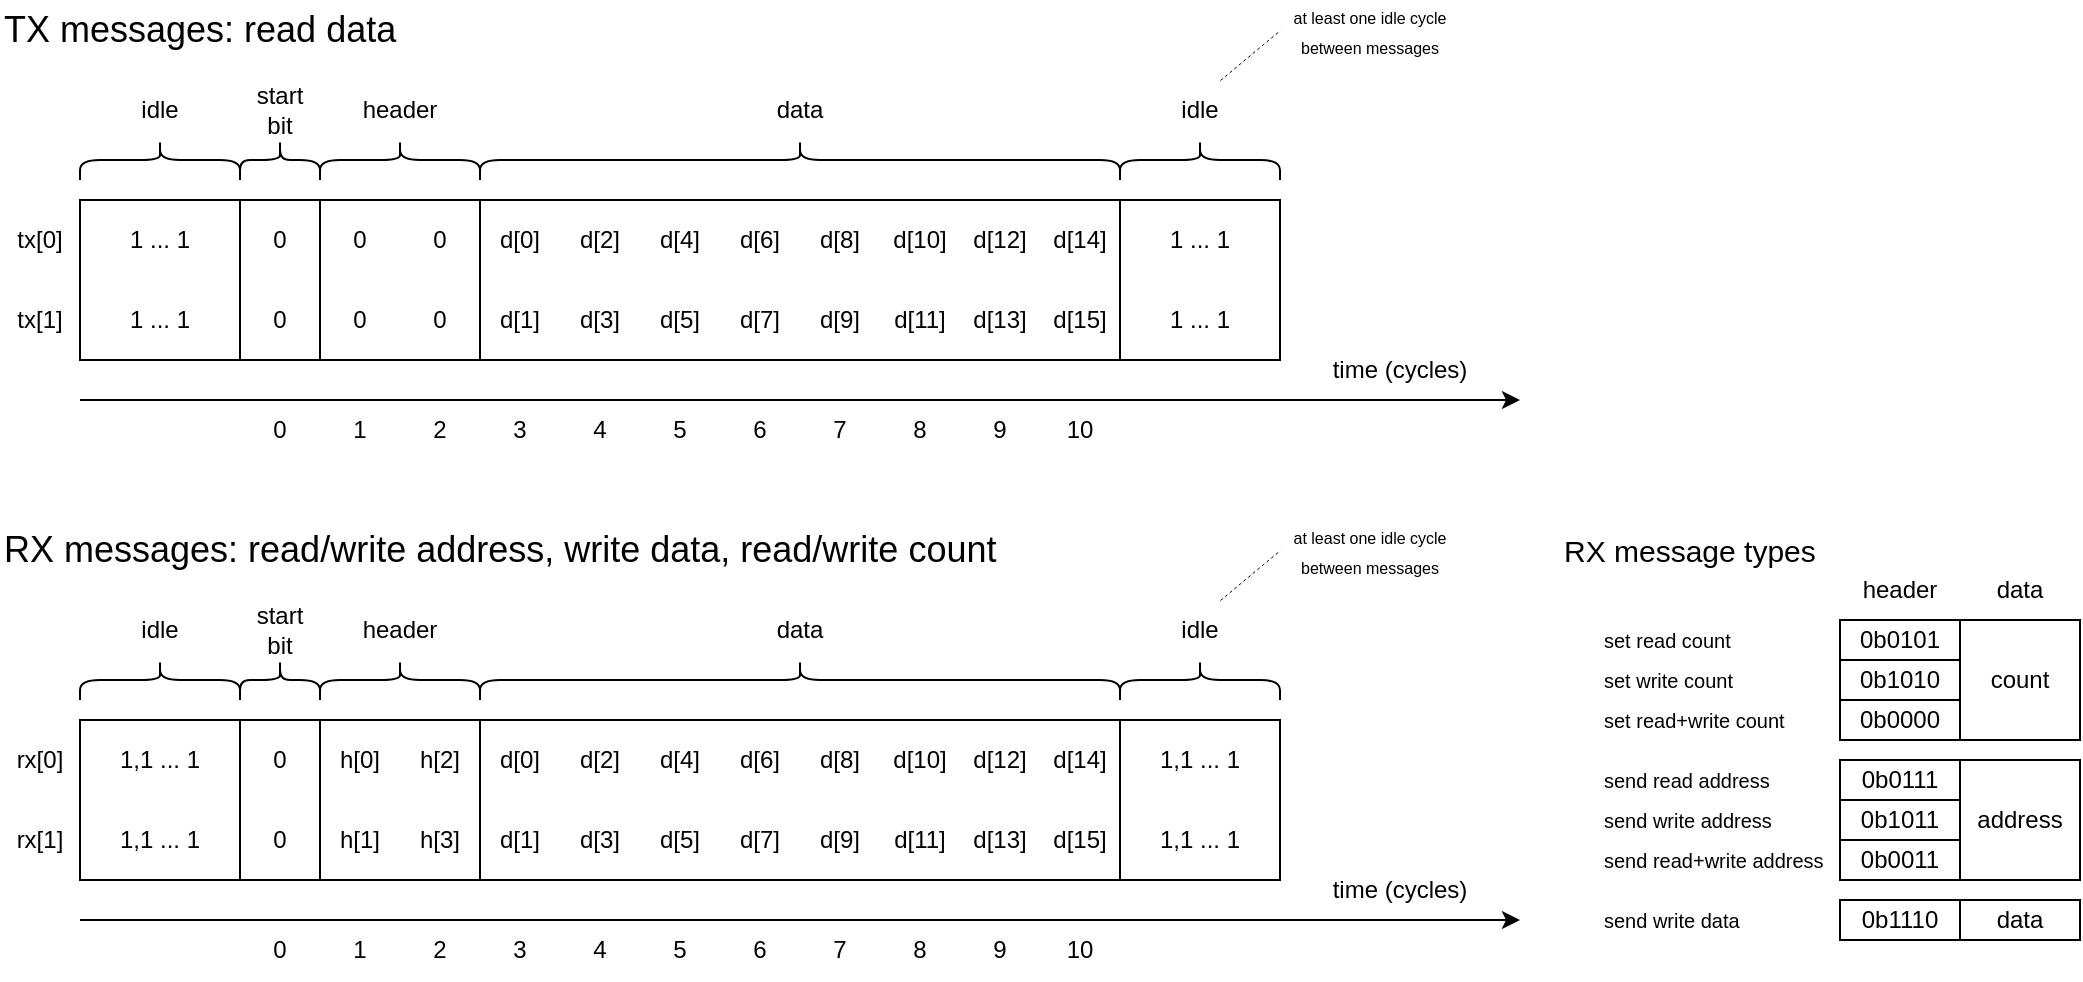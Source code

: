 <mxfile version="24.5.1" type="device">
  <diagram name="Page-1" id="FInOPwaK0lL6SunjvoAp">
    <mxGraphModel dx="1123" dy="750" grid="1" gridSize="10" guides="1" tooltips="1" connect="1" arrows="1" fold="1" page="1" pageScale="1" pageWidth="827" pageHeight="1169" math="0" shadow="0">
      <root>
        <mxCell id="0" />
        <mxCell id="1" parent="0" />
        <mxCell id="Blsye0K37pdUICeZ8BE2-1" value="rx[0&lt;span style=&quot;background-color: initial;&quot;&gt;]&lt;/span&gt;" style="text;html=1;align=center;verticalAlign=middle;whiteSpace=wrap;rounded=0;" vertex="1" parent="1">
          <mxGeometry x="40" y="460" width="40" height="40" as="geometry" />
        </mxCell>
        <mxCell id="Blsye0K37pdUICeZ8BE2-2" value="rx[1&lt;span style=&quot;background-color: initial;&quot;&gt;]&lt;/span&gt;" style="text;html=1;align=center;verticalAlign=middle;whiteSpace=wrap;rounded=0;" vertex="1" parent="1">
          <mxGeometry x="40" y="500" width="40" height="40" as="geometry" />
        </mxCell>
        <mxCell id="Blsye0K37pdUICeZ8BE2-3" value="" style="rounded=0;whiteSpace=wrap;html=1;" vertex="1" parent="1">
          <mxGeometry x="80" y="460" width="80" height="80" as="geometry" />
        </mxCell>
        <mxCell id="Blsye0K37pdUICeZ8BE2-4" value="1,1 ... 1" style="text;html=1;align=center;verticalAlign=middle;whiteSpace=wrap;rounded=0;" vertex="1" parent="1">
          <mxGeometry x="80" y="460" width="80" height="40" as="geometry" />
        </mxCell>
        <mxCell id="Blsye0K37pdUICeZ8BE2-5" value="1,1 ... 1" style="text;html=1;align=center;verticalAlign=middle;whiteSpace=wrap;rounded=0;" vertex="1" parent="1">
          <mxGeometry x="80" y="500" width="80" height="40" as="geometry" />
        </mxCell>
        <mxCell id="Blsye0K37pdUICeZ8BE2-6" value="" style="rounded=0;whiteSpace=wrap;html=1;" vertex="1" parent="1">
          <mxGeometry x="160" y="460" width="40" height="80" as="geometry" />
        </mxCell>
        <mxCell id="Blsye0K37pdUICeZ8BE2-7" value="0" style="text;html=1;align=center;verticalAlign=middle;whiteSpace=wrap;rounded=0;" vertex="1" parent="1">
          <mxGeometry x="160" y="460" width="40" height="40" as="geometry" />
        </mxCell>
        <mxCell id="Blsye0K37pdUICeZ8BE2-8" value="0" style="text;html=1;align=center;verticalAlign=middle;whiteSpace=wrap;rounded=0;" vertex="1" parent="1">
          <mxGeometry x="160" y="500" width="40" height="40" as="geometry" />
        </mxCell>
        <mxCell id="Blsye0K37pdUICeZ8BE2-9" value="" style="rounded=0;whiteSpace=wrap;html=1;" vertex="1" parent="1">
          <mxGeometry x="200" y="460" width="80" height="80" as="geometry" />
        </mxCell>
        <mxCell id="Blsye0K37pdUICeZ8BE2-10" value="h[0]" style="text;html=1;align=center;verticalAlign=middle;whiteSpace=wrap;rounded=0;" vertex="1" parent="1">
          <mxGeometry x="200" y="460" width="40" height="40" as="geometry" />
        </mxCell>
        <mxCell id="Blsye0K37pdUICeZ8BE2-11" value="h[1]" style="text;html=1;align=center;verticalAlign=middle;whiteSpace=wrap;rounded=0;" vertex="1" parent="1">
          <mxGeometry x="200" y="500" width="40" height="40" as="geometry" />
        </mxCell>
        <mxCell id="Blsye0K37pdUICeZ8BE2-12" value="h[2]" style="text;html=1;align=center;verticalAlign=middle;whiteSpace=wrap;rounded=0;" vertex="1" parent="1">
          <mxGeometry x="240" y="460" width="40" height="40" as="geometry" />
        </mxCell>
        <mxCell id="Blsye0K37pdUICeZ8BE2-13" value="h[3]" style="text;html=1;align=center;verticalAlign=middle;whiteSpace=wrap;rounded=0;" vertex="1" parent="1">
          <mxGeometry x="240" y="500" width="40" height="40" as="geometry" />
        </mxCell>
        <mxCell id="Blsye0K37pdUICeZ8BE2-14" value="" style="rounded=0;whiteSpace=wrap;html=1;" vertex="1" parent="1">
          <mxGeometry x="280" y="460" width="320" height="80" as="geometry" />
        </mxCell>
        <mxCell id="Blsye0K37pdUICeZ8BE2-15" value="d[0]" style="text;html=1;align=center;verticalAlign=middle;whiteSpace=wrap;rounded=0;" vertex="1" parent="1">
          <mxGeometry x="280" y="460" width="40" height="40" as="geometry" />
        </mxCell>
        <mxCell id="Blsye0K37pdUICeZ8BE2-16" value="d[1]" style="text;html=1;align=center;verticalAlign=middle;whiteSpace=wrap;rounded=0;" vertex="1" parent="1">
          <mxGeometry x="280" y="500" width="40" height="40" as="geometry" />
        </mxCell>
        <mxCell id="Blsye0K37pdUICeZ8BE2-17" value="d[2]" style="text;html=1;align=center;verticalAlign=middle;whiteSpace=wrap;rounded=0;" vertex="1" parent="1">
          <mxGeometry x="320" y="460" width="40" height="40" as="geometry" />
        </mxCell>
        <mxCell id="Blsye0K37pdUICeZ8BE2-18" value="d[3]" style="text;html=1;align=center;verticalAlign=middle;whiteSpace=wrap;rounded=0;" vertex="1" parent="1">
          <mxGeometry x="320" y="500" width="40" height="40" as="geometry" />
        </mxCell>
        <mxCell id="Blsye0K37pdUICeZ8BE2-19" value="d[4]" style="text;html=1;align=center;verticalAlign=middle;whiteSpace=wrap;rounded=0;" vertex="1" parent="1">
          <mxGeometry x="360" y="460" width="40" height="40" as="geometry" />
        </mxCell>
        <mxCell id="Blsye0K37pdUICeZ8BE2-20" value="d[5]" style="text;html=1;align=center;verticalAlign=middle;whiteSpace=wrap;rounded=0;" vertex="1" parent="1">
          <mxGeometry x="360" y="500" width="40" height="40" as="geometry" />
        </mxCell>
        <mxCell id="Blsye0K37pdUICeZ8BE2-21" value="d[6]" style="text;html=1;align=center;verticalAlign=middle;whiteSpace=wrap;rounded=0;" vertex="1" parent="1">
          <mxGeometry x="400" y="460" width="40" height="40" as="geometry" />
        </mxCell>
        <mxCell id="Blsye0K37pdUICeZ8BE2-22" value="d[7]" style="text;html=1;align=center;verticalAlign=middle;whiteSpace=wrap;rounded=0;" vertex="1" parent="1">
          <mxGeometry x="400" y="500" width="40" height="40" as="geometry" />
        </mxCell>
        <mxCell id="Blsye0K37pdUICeZ8BE2-23" value="d[8]" style="text;html=1;align=center;verticalAlign=middle;whiteSpace=wrap;rounded=0;" vertex="1" parent="1">
          <mxGeometry x="440" y="460" width="40" height="40" as="geometry" />
        </mxCell>
        <mxCell id="Blsye0K37pdUICeZ8BE2-24" value="d[9]" style="text;html=1;align=center;verticalAlign=middle;whiteSpace=wrap;rounded=0;" vertex="1" parent="1">
          <mxGeometry x="440" y="500" width="40" height="40" as="geometry" />
        </mxCell>
        <mxCell id="Blsye0K37pdUICeZ8BE2-25" value="d[10]" style="text;html=1;align=center;verticalAlign=middle;whiteSpace=wrap;rounded=0;" vertex="1" parent="1">
          <mxGeometry x="480" y="460" width="40" height="40" as="geometry" />
        </mxCell>
        <mxCell id="Blsye0K37pdUICeZ8BE2-26" value="d[11]" style="text;html=1;align=center;verticalAlign=middle;whiteSpace=wrap;rounded=0;" vertex="1" parent="1">
          <mxGeometry x="480" y="500" width="40" height="40" as="geometry" />
        </mxCell>
        <mxCell id="Blsye0K37pdUICeZ8BE2-27" value="d[12]" style="text;html=1;align=center;verticalAlign=middle;whiteSpace=wrap;rounded=0;" vertex="1" parent="1">
          <mxGeometry x="520" y="460" width="40" height="40" as="geometry" />
        </mxCell>
        <mxCell id="Blsye0K37pdUICeZ8BE2-28" value="d[13]" style="text;html=1;align=center;verticalAlign=middle;whiteSpace=wrap;rounded=0;" vertex="1" parent="1">
          <mxGeometry x="520" y="500" width="40" height="40" as="geometry" />
        </mxCell>
        <mxCell id="Blsye0K37pdUICeZ8BE2-29" value="d[14]" style="text;html=1;align=center;verticalAlign=middle;whiteSpace=wrap;rounded=0;" vertex="1" parent="1">
          <mxGeometry x="560" y="460" width="40" height="40" as="geometry" />
        </mxCell>
        <mxCell id="Blsye0K37pdUICeZ8BE2-30" value="d[15]" style="text;html=1;align=center;verticalAlign=middle;whiteSpace=wrap;rounded=0;" vertex="1" parent="1">
          <mxGeometry x="560" y="500" width="40" height="40" as="geometry" />
        </mxCell>
        <mxCell id="Blsye0K37pdUICeZ8BE2-31" value="" style="endArrow=classic;html=1;rounded=0;" edge="1" parent="1">
          <mxGeometry width="50" height="50" relative="1" as="geometry">
            <mxPoint x="80" y="560" as="sourcePoint" />
            <mxPoint x="800" y="560" as="targetPoint" />
          </mxGeometry>
        </mxCell>
        <mxCell id="Blsye0K37pdUICeZ8BE2-32" value="time (cycles)" style="text;html=1;align=center;verticalAlign=middle;whiteSpace=wrap;rounded=0;" vertex="1" parent="1">
          <mxGeometry x="700" y="530" width="80" height="30" as="geometry" />
        </mxCell>
        <mxCell id="Blsye0K37pdUICeZ8BE2-33" value="0" style="text;html=1;align=center;verticalAlign=middle;whiteSpace=wrap;rounded=0;" vertex="1" parent="1">
          <mxGeometry x="160" y="560" width="40" height="30" as="geometry" />
        </mxCell>
        <mxCell id="Blsye0K37pdUICeZ8BE2-34" value="1" style="text;html=1;align=center;verticalAlign=middle;whiteSpace=wrap;rounded=0;" vertex="1" parent="1">
          <mxGeometry x="200" y="560" width="40" height="30" as="geometry" />
        </mxCell>
        <mxCell id="Blsye0K37pdUICeZ8BE2-35" value="2" style="text;html=1;align=center;verticalAlign=middle;whiteSpace=wrap;rounded=0;" vertex="1" parent="1">
          <mxGeometry x="240" y="560" width="40" height="30" as="geometry" />
        </mxCell>
        <mxCell id="Blsye0K37pdUICeZ8BE2-36" value="3" style="text;html=1;align=center;verticalAlign=middle;whiteSpace=wrap;rounded=0;" vertex="1" parent="1">
          <mxGeometry x="280" y="560" width="40" height="30" as="geometry" />
        </mxCell>
        <mxCell id="Blsye0K37pdUICeZ8BE2-37" value="4" style="text;html=1;align=center;verticalAlign=middle;whiteSpace=wrap;rounded=0;" vertex="1" parent="1">
          <mxGeometry x="320" y="560" width="40" height="30" as="geometry" />
        </mxCell>
        <mxCell id="Blsye0K37pdUICeZ8BE2-38" value="5" style="text;html=1;align=center;verticalAlign=middle;whiteSpace=wrap;rounded=0;" vertex="1" parent="1">
          <mxGeometry x="360" y="560" width="40" height="30" as="geometry" />
        </mxCell>
        <mxCell id="Blsye0K37pdUICeZ8BE2-39" value="6" style="text;html=1;align=center;verticalAlign=middle;whiteSpace=wrap;rounded=0;" vertex="1" parent="1">
          <mxGeometry x="400" y="560" width="40" height="30" as="geometry" />
        </mxCell>
        <mxCell id="Blsye0K37pdUICeZ8BE2-40" value="7" style="text;html=1;align=center;verticalAlign=middle;whiteSpace=wrap;rounded=0;" vertex="1" parent="1">
          <mxGeometry x="440" y="560" width="40" height="30" as="geometry" />
        </mxCell>
        <mxCell id="Blsye0K37pdUICeZ8BE2-41" value="8" style="text;html=1;align=center;verticalAlign=middle;whiteSpace=wrap;rounded=0;" vertex="1" parent="1">
          <mxGeometry x="480" y="560" width="40" height="30" as="geometry" />
        </mxCell>
        <mxCell id="Blsye0K37pdUICeZ8BE2-42" value="9" style="text;html=1;align=center;verticalAlign=middle;whiteSpace=wrap;rounded=0;" vertex="1" parent="1">
          <mxGeometry x="520" y="560" width="40" height="30" as="geometry" />
        </mxCell>
        <mxCell id="Blsye0K37pdUICeZ8BE2-43" value="10" style="text;html=1;align=center;verticalAlign=middle;whiteSpace=wrap;rounded=0;" vertex="1" parent="1">
          <mxGeometry x="560" y="560" width="40" height="30" as="geometry" />
        </mxCell>
        <mxCell id="Blsye0K37pdUICeZ8BE2-44" value="" style="rounded=0;whiteSpace=wrap;html=1;" vertex="1" parent="1">
          <mxGeometry x="600" y="460" width="80" height="80" as="geometry" />
        </mxCell>
        <mxCell id="Blsye0K37pdUICeZ8BE2-45" value="1,1 ... 1" style="text;html=1;align=center;verticalAlign=middle;whiteSpace=wrap;rounded=0;" vertex="1" parent="1">
          <mxGeometry x="600" y="460" width="80" height="40" as="geometry" />
        </mxCell>
        <mxCell id="Blsye0K37pdUICeZ8BE2-46" value="1,1 ... 1" style="text;html=1;align=center;verticalAlign=middle;whiteSpace=wrap;rounded=0;" vertex="1" parent="1">
          <mxGeometry x="600" y="500" width="80" height="40" as="geometry" />
        </mxCell>
        <mxCell id="Blsye0K37pdUICeZ8BE2-47" value="" style="shape=curlyBracket;whiteSpace=wrap;html=1;rounded=1;labelPosition=left;verticalLabelPosition=middle;align=right;verticalAlign=middle;rotation=90;" vertex="1" parent="1">
          <mxGeometry x="110" y="400" width="20" height="80" as="geometry" />
        </mxCell>
        <mxCell id="Blsye0K37pdUICeZ8BE2-48" value="" style="shape=curlyBracket;whiteSpace=wrap;html=1;rounded=1;labelPosition=left;verticalLabelPosition=middle;align=right;verticalAlign=middle;rotation=90;" vertex="1" parent="1">
          <mxGeometry x="170" y="420" width="20" height="40" as="geometry" />
        </mxCell>
        <mxCell id="Blsye0K37pdUICeZ8BE2-49" value="" style="shape=curlyBracket;whiteSpace=wrap;html=1;rounded=1;labelPosition=left;verticalLabelPosition=middle;align=right;verticalAlign=middle;rotation=90;" vertex="1" parent="1">
          <mxGeometry x="230" y="400" width="20" height="80" as="geometry" />
        </mxCell>
        <mxCell id="Blsye0K37pdUICeZ8BE2-50" value="" style="shape=curlyBracket;whiteSpace=wrap;html=1;rounded=1;labelPosition=left;verticalLabelPosition=middle;align=right;verticalAlign=middle;rotation=90;" vertex="1" parent="1">
          <mxGeometry x="430" y="280" width="20" height="320" as="geometry" />
        </mxCell>
        <mxCell id="Blsye0K37pdUICeZ8BE2-51" value="" style="shape=curlyBracket;whiteSpace=wrap;html=1;rounded=1;labelPosition=left;verticalLabelPosition=middle;align=right;verticalAlign=middle;rotation=90;" vertex="1" parent="1">
          <mxGeometry x="630" y="400" width="20" height="80" as="geometry" />
        </mxCell>
        <mxCell id="Blsye0K37pdUICeZ8BE2-52" value="idle" style="text;html=1;align=center;verticalAlign=middle;whiteSpace=wrap;rounded=0;" vertex="1" parent="1">
          <mxGeometry x="90" y="400" width="60" height="30" as="geometry" />
        </mxCell>
        <mxCell id="Blsye0K37pdUICeZ8BE2-53" value="start&lt;div&gt;bit&lt;/div&gt;" style="text;html=1;align=center;verticalAlign=middle;whiteSpace=wrap;rounded=0;" vertex="1" parent="1">
          <mxGeometry x="150" y="400" width="60" height="30" as="geometry" />
        </mxCell>
        <mxCell id="Blsye0K37pdUICeZ8BE2-54" value="header" style="text;html=1;align=center;verticalAlign=middle;whiteSpace=wrap;rounded=0;" vertex="1" parent="1">
          <mxGeometry x="210" y="400" width="60" height="30" as="geometry" />
        </mxCell>
        <mxCell id="Blsye0K37pdUICeZ8BE2-55" value="data" style="text;html=1;align=center;verticalAlign=middle;whiteSpace=wrap;rounded=0;" vertex="1" parent="1">
          <mxGeometry x="410" y="400" width="60" height="30" as="geometry" />
        </mxCell>
        <mxCell id="Blsye0K37pdUICeZ8BE2-56" value="idle" style="text;html=1;align=center;verticalAlign=middle;whiteSpace=wrap;rounded=0;" vertex="1" parent="1">
          <mxGeometry x="610" y="400" width="60" height="30" as="geometry" />
        </mxCell>
        <mxCell id="Blsye0K37pdUICeZ8BE2-57" value="&lt;font style=&quot;font-size: 18px;&quot;&gt;RX messages: read/write address, write data, read/write count&lt;/font&gt;" style="text;html=1;align=left;verticalAlign=middle;whiteSpace=wrap;rounded=0;" vertex="1" parent="1">
          <mxGeometry x="40" y="360" width="510" height="30" as="geometry" />
        </mxCell>
        <mxCell id="Blsye0K37pdUICeZ8BE2-58" value="tx[0&lt;span style=&quot;background-color: initial;&quot;&gt;]&lt;/span&gt;" style="text;html=1;align=center;verticalAlign=middle;whiteSpace=wrap;rounded=0;" vertex="1" parent="1">
          <mxGeometry x="40" y="200" width="40" height="40" as="geometry" />
        </mxCell>
        <mxCell id="Blsye0K37pdUICeZ8BE2-59" value="tx[1&lt;span style=&quot;background-color: initial;&quot;&gt;]&lt;/span&gt;" style="text;html=1;align=center;verticalAlign=middle;whiteSpace=wrap;rounded=0;" vertex="1" parent="1">
          <mxGeometry x="40" y="240" width="40" height="40" as="geometry" />
        </mxCell>
        <mxCell id="Blsye0K37pdUICeZ8BE2-60" value="" style="rounded=0;whiteSpace=wrap;html=1;" vertex="1" parent="1">
          <mxGeometry x="80" y="200" width="80" height="80" as="geometry" />
        </mxCell>
        <mxCell id="Blsye0K37pdUICeZ8BE2-61" value="1 ... 1" style="text;html=1;align=center;verticalAlign=middle;whiteSpace=wrap;rounded=0;" vertex="1" parent="1">
          <mxGeometry x="80" y="200" width="80" height="40" as="geometry" />
        </mxCell>
        <mxCell id="Blsye0K37pdUICeZ8BE2-62" value="1 ... 1" style="text;html=1;align=center;verticalAlign=middle;whiteSpace=wrap;rounded=0;" vertex="1" parent="1">
          <mxGeometry x="80" y="240" width="80" height="40" as="geometry" />
        </mxCell>
        <mxCell id="Blsye0K37pdUICeZ8BE2-63" value="" style="rounded=0;whiteSpace=wrap;html=1;" vertex="1" parent="1">
          <mxGeometry x="160" y="200" width="40" height="80" as="geometry" />
        </mxCell>
        <mxCell id="Blsye0K37pdUICeZ8BE2-64" value="0" style="text;html=1;align=center;verticalAlign=middle;whiteSpace=wrap;rounded=0;" vertex="1" parent="1">
          <mxGeometry x="160" y="200" width="40" height="40" as="geometry" />
        </mxCell>
        <mxCell id="Blsye0K37pdUICeZ8BE2-65" value="0" style="text;html=1;align=center;verticalAlign=middle;whiteSpace=wrap;rounded=0;" vertex="1" parent="1">
          <mxGeometry x="160" y="240" width="40" height="40" as="geometry" />
        </mxCell>
        <mxCell id="Blsye0K37pdUICeZ8BE2-66" value="" style="rounded=0;whiteSpace=wrap;html=1;" vertex="1" parent="1">
          <mxGeometry x="200" y="200" width="80" height="80" as="geometry" />
        </mxCell>
        <mxCell id="Blsye0K37pdUICeZ8BE2-67" value="0" style="text;html=1;align=center;verticalAlign=middle;whiteSpace=wrap;rounded=0;" vertex="1" parent="1">
          <mxGeometry x="200" y="200" width="40" height="40" as="geometry" />
        </mxCell>
        <mxCell id="Blsye0K37pdUICeZ8BE2-68" value="0" style="text;html=1;align=center;verticalAlign=middle;whiteSpace=wrap;rounded=0;" vertex="1" parent="1">
          <mxGeometry x="200" y="240" width="40" height="40" as="geometry" />
        </mxCell>
        <mxCell id="Blsye0K37pdUICeZ8BE2-69" value="0" style="text;html=1;align=center;verticalAlign=middle;whiteSpace=wrap;rounded=0;" vertex="1" parent="1">
          <mxGeometry x="240" y="200" width="40" height="40" as="geometry" />
        </mxCell>
        <mxCell id="Blsye0K37pdUICeZ8BE2-70" value="0" style="text;html=1;align=center;verticalAlign=middle;whiteSpace=wrap;rounded=0;" vertex="1" parent="1">
          <mxGeometry x="240" y="240" width="40" height="40" as="geometry" />
        </mxCell>
        <mxCell id="Blsye0K37pdUICeZ8BE2-71" value="" style="rounded=0;whiteSpace=wrap;html=1;" vertex="1" parent="1">
          <mxGeometry x="280" y="200" width="320" height="80" as="geometry" />
        </mxCell>
        <mxCell id="Blsye0K37pdUICeZ8BE2-72" value="d[0]" style="text;html=1;align=center;verticalAlign=middle;whiteSpace=wrap;rounded=0;" vertex="1" parent="1">
          <mxGeometry x="280" y="200" width="40" height="40" as="geometry" />
        </mxCell>
        <mxCell id="Blsye0K37pdUICeZ8BE2-73" value="d[1]" style="text;html=1;align=center;verticalAlign=middle;whiteSpace=wrap;rounded=0;" vertex="1" parent="1">
          <mxGeometry x="280" y="240" width="40" height="40" as="geometry" />
        </mxCell>
        <mxCell id="Blsye0K37pdUICeZ8BE2-74" value="d[2]" style="text;html=1;align=center;verticalAlign=middle;whiteSpace=wrap;rounded=0;" vertex="1" parent="1">
          <mxGeometry x="320" y="200" width="40" height="40" as="geometry" />
        </mxCell>
        <mxCell id="Blsye0K37pdUICeZ8BE2-75" value="d[3]" style="text;html=1;align=center;verticalAlign=middle;whiteSpace=wrap;rounded=0;" vertex="1" parent="1">
          <mxGeometry x="320" y="240" width="40" height="40" as="geometry" />
        </mxCell>
        <mxCell id="Blsye0K37pdUICeZ8BE2-76" value="d[4]" style="text;html=1;align=center;verticalAlign=middle;whiteSpace=wrap;rounded=0;" vertex="1" parent="1">
          <mxGeometry x="360" y="200" width="40" height="40" as="geometry" />
        </mxCell>
        <mxCell id="Blsye0K37pdUICeZ8BE2-77" value="d[5]" style="text;html=1;align=center;verticalAlign=middle;whiteSpace=wrap;rounded=0;" vertex="1" parent="1">
          <mxGeometry x="360" y="240" width="40" height="40" as="geometry" />
        </mxCell>
        <mxCell id="Blsye0K37pdUICeZ8BE2-78" value="d[6]" style="text;html=1;align=center;verticalAlign=middle;whiteSpace=wrap;rounded=0;" vertex="1" parent="1">
          <mxGeometry x="400" y="200" width="40" height="40" as="geometry" />
        </mxCell>
        <mxCell id="Blsye0K37pdUICeZ8BE2-79" value="d[7]" style="text;html=1;align=center;verticalAlign=middle;whiteSpace=wrap;rounded=0;" vertex="1" parent="1">
          <mxGeometry x="400" y="240" width="40" height="40" as="geometry" />
        </mxCell>
        <mxCell id="Blsye0K37pdUICeZ8BE2-80" value="d[8]" style="text;html=1;align=center;verticalAlign=middle;whiteSpace=wrap;rounded=0;" vertex="1" parent="1">
          <mxGeometry x="440" y="200" width="40" height="40" as="geometry" />
        </mxCell>
        <mxCell id="Blsye0K37pdUICeZ8BE2-81" value="d[9]" style="text;html=1;align=center;verticalAlign=middle;whiteSpace=wrap;rounded=0;" vertex="1" parent="1">
          <mxGeometry x="440" y="240" width="40" height="40" as="geometry" />
        </mxCell>
        <mxCell id="Blsye0K37pdUICeZ8BE2-82" value="d[10]" style="text;html=1;align=center;verticalAlign=middle;whiteSpace=wrap;rounded=0;" vertex="1" parent="1">
          <mxGeometry x="480" y="200" width="40" height="40" as="geometry" />
        </mxCell>
        <mxCell id="Blsye0K37pdUICeZ8BE2-83" value="d[11]" style="text;html=1;align=center;verticalAlign=middle;whiteSpace=wrap;rounded=0;" vertex="1" parent="1">
          <mxGeometry x="480" y="240" width="40" height="40" as="geometry" />
        </mxCell>
        <mxCell id="Blsye0K37pdUICeZ8BE2-84" value="d[12]" style="text;html=1;align=center;verticalAlign=middle;whiteSpace=wrap;rounded=0;" vertex="1" parent="1">
          <mxGeometry x="520" y="200" width="40" height="40" as="geometry" />
        </mxCell>
        <mxCell id="Blsye0K37pdUICeZ8BE2-85" value="d[13]" style="text;html=1;align=center;verticalAlign=middle;whiteSpace=wrap;rounded=0;" vertex="1" parent="1">
          <mxGeometry x="520" y="240" width="40" height="40" as="geometry" />
        </mxCell>
        <mxCell id="Blsye0K37pdUICeZ8BE2-86" value="d[14]" style="text;html=1;align=center;verticalAlign=middle;whiteSpace=wrap;rounded=0;" vertex="1" parent="1">
          <mxGeometry x="560" y="200" width="40" height="40" as="geometry" />
        </mxCell>
        <mxCell id="Blsye0K37pdUICeZ8BE2-87" value="d[15]" style="text;html=1;align=center;verticalAlign=middle;whiteSpace=wrap;rounded=0;" vertex="1" parent="1">
          <mxGeometry x="560" y="240" width="40" height="40" as="geometry" />
        </mxCell>
        <mxCell id="Blsye0K37pdUICeZ8BE2-88" value="" style="endArrow=classic;html=1;rounded=0;" edge="1" parent="1">
          <mxGeometry width="50" height="50" relative="1" as="geometry">
            <mxPoint x="80" y="300" as="sourcePoint" />
            <mxPoint x="800" y="300" as="targetPoint" />
          </mxGeometry>
        </mxCell>
        <mxCell id="Blsye0K37pdUICeZ8BE2-89" value="time (cycles)" style="text;html=1;align=center;verticalAlign=middle;whiteSpace=wrap;rounded=0;" vertex="1" parent="1">
          <mxGeometry x="700" y="270" width="80" height="30" as="geometry" />
        </mxCell>
        <mxCell id="Blsye0K37pdUICeZ8BE2-90" value="0" style="text;html=1;align=center;verticalAlign=middle;whiteSpace=wrap;rounded=0;" vertex="1" parent="1">
          <mxGeometry x="160" y="300" width="40" height="30" as="geometry" />
        </mxCell>
        <mxCell id="Blsye0K37pdUICeZ8BE2-91" value="1" style="text;html=1;align=center;verticalAlign=middle;whiteSpace=wrap;rounded=0;" vertex="1" parent="1">
          <mxGeometry x="200" y="300" width="40" height="30" as="geometry" />
        </mxCell>
        <mxCell id="Blsye0K37pdUICeZ8BE2-92" value="2" style="text;html=1;align=center;verticalAlign=middle;whiteSpace=wrap;rounded=0;" vertex="1" parent="1">
          <mxGeometry x="240" y="300" width="40" height="30" as="geometry" />
        </mxCell>
        <mxCell id="Blsye0K37pdUICeZ8BE2-93" value="3" style="text;html=1;align=center;verticalAlign=middle;whiteSpace=wrap;rounded=0;" vertex="1" parent="1">
          <mxGeometry x="280" y="300" width="40" height="30" as="geometry" />
        </mxCell>
        <mxCell id="Blsye0K37pdUICeZ8BE2-94" value="4" style="text;html=1;align=center;verticalAlign=middle;whiteSpace=wrap;rounded=0;" vertex="1" parent="1">
          <mxGeometry x="320" y="300" width="40" height="30" as="geometry" />
        </mxCell>
        <mxCell id="Blsye0K37pdUICeZ8BE2-95" value="5" style="text;html=1;align=center;verticalAlign=middle;whiteSpace=wrap;rounded=0;" vertex="1" parent="1">
          <mxGeometry x="360" y="300" width="40" height="30" as="geometry" />
        </mxCell>
        <mxCell id="Blsye0K37pdUICeZ8BE2-96" value="6" style="text;html=1;align=center;verticalAlign=middle;whiteSpace=wrap;rounded=0;" vertex="1" parent="1">
          <mxGeometry x="400" y="300" width="40" height="30" as="geometry" />
        </mxCell>
        <mxCell id="Blsye0K37pdUICeZ8BE2-97" value="7" style="text;html=1;align=center;verticalAlign=middle;whiteSpace=wrap;rounded=0;" vertex="1" parent="1">
          <mxGeometry x="440" y="300" width="40" height="30" as="geometry" />
        </mxCell>
        <mxCell id="Blsye0K37pdUICeZ8BE2-98" value="8" style="text;html=1;align=center;verticalAlign=middle;whiteSpace=wrap;rounded=0;" vertex="1" parent="1">
          <mxGeometry x="480" y="300" width="40" height="30" as="geometry" />
        </mxCell>
        <mxCell id="Blsye0K37pdUICeZ8BE2-99" value="9" style="text;html=1;align=center;verticalAlign=middle;whiteSpace=wrap;rounded=0;" vertex="1" parent="1">
          <mxGeometry x="520" y="300" width="40" height="30" as="geometry" />
        </mxCell>
        <mxCell id="Blsye0K37pdUICeZ8BE2-100" value="10" style="text;html=1;align=center;verticalAlign=middle;whiteSpace=wrap;rounded=0;" vertex="1" parent="1">
          <mxGeometry x="560" y="300" width="40" height="30" as="geometry" />
        </mxCell>
        <mxCell id="Blsye0K37pdUICeZ8BE2-101" value="" style="rounded=0;whiteSpace=wrap;html=1;" vertex="1" parent="1">
          <mxGeometry x="600" y="200" width="80" height="80" as="geometry" />
        </mxCell>
        <mxCell id="Blsye0K37pdUICeZ8BE2-102" value="1 ... 1" style="text;html=1;align=center;verticalAlign=middle;whiteSpace=wrap;rounded=0;" vertex="1" parent="1">
          <mxGeometry x="600" y="200" width="80" height="40" as="geometry" />
        </mxCell>
        <mxCell id="Blsye0K37pdUICeZ8BE2-103" value="1 ... 1" style="text;html=1;align=center;verticalAlign=middle;whiteSpace=wrap;rounded=0;" vertex="1" parent="1">
          <mxGeometry x="600" y="240" width="80" height="40" as="geometry" />
        </mxCell>
        <mxCell id="Blsye0K37pdUICeZ8BE2-104" value="" style="shape=curlyBracket;whiteSpace=wrap;html=1;rounded=1;labelPosition=left;verticalLabelPosition=middle;align=right;verticalAlign=middle;rotation=90;" vertex="1" parent="1">
          <mxGeometry x="110" y="140" width="20" height="80" as="geometry" />
        </mxCell>
        <mxCell id="Blsye0K37pdUICeZ8BE2-105" value="" style="shape=curlyBracket;whiteSpace=wrap;html=1;rounded=1;labelPosition=left;verticalLabelPosition=middle;align=right;verticalAlign=middle;rotation=90;" vertex="1" parent="1">
          <mxGeometry x="170" y="160" width="20" height="40" as="geometry" />
        </mxCell>
        <mxCell id="Blsye0K37pdUICeZ8BE2-106" value="" style="shape=curlyBracket;whiteSpace=wrap;html=1;rounded=1;labelPosition=left;verticalLabelPosition=middle;align=right;verticalAlign=middle;rotation=90;" vertex="1" parent="1">
          <mxGeometry x="230" y="140" width="20" height="80" as="geometry" />
        </mxCell>
        <mxCell id="Blsye0K37pdUICeZ8BE2-107" value="" style="shape=curlyBracket;whiteSpace=wrap;html=1;rounded=1;labelPosition=left;verticalLabelPosition=middle;align=right;verticalAlign=middle;rotation=90;" vertex="1" parent="1">
          <mxGeometry x="430" y="20" width="20" height="320" as="geometry" />
        </mxCell>
        <mxCell id="Blsye0K37pdUICeZ8BE2-108" value="" style="shape=curlyBracket;whiteSpace=wrap;html=1;rounded=1;labelPosition=left;verticalLabelPosition=middle;align=right;verticalAlign=middle;rotation=90;" vertex="1" parent="1">
          <mxGeometry x="630" y="140" width="20" height="80" as="geometry" />
        </mxCell>
        <mxCell id="Blsye0K37pdUICeZ8BE2-109" value="idle" style="text;html=1;align=center;verticalAlign=middle;whiteSpace=wrap;rounded=0;" vertex="1" parent="1">
          <mxGeometry x="90" y="140" width="60" height="30" as="geometry" />
        </mxCell>
        <mxCell id="Blsye0K37pdUICeZ8BE2-110" value="start&lt;div&gt;bit&lt;/div&gt;" style="text;html=1;align=center;verticalAlign=middle;whiteSpace=wrap;rounded=0;" vertex="1" parent="1">
          <mxGeometry x="150" y="140" width="60" height="30" as="geometry" />
        </mxCell>
        <mxCell id="Blsye0K37pdUICeZ8BE2-111" value="header" style="text;html=1;align=center;verticalAlign=middle;whiteSpace=wrap;rounded=0;" vertex="1" parent="1">
          <mxGeometry x="210" y="140" width="60" height="30" as="geometry" />
        </mxCell>
        <mxCell id="Blsye0K37pdUICeZ8BE2-112" value="data" style="text;html=1;align=center;verticalAlign=middle;whiteSpace=wrap;rounded=0;" vertex="1" parent="1">
          <mxGeometry x="410" y="140" width="60" height="30" as="geometry" />
        </mxCell>
        <mxCell id="Blsye0K37pdUICeZ8BE2-113" value="idle" style="text;html=1;align=center;verticalAlign=middle;whiteSpace=wrap;rounded=0;" vertex="1" parent="1">
          <mxGeometry x="610" y="140" width="60" height="30" as="geometry" />
        </mxCell>
        <mxCell id="Blsye0K37pdUICeZ8BE2-114" value="&lt;font style=&quot;font-size: 18px;&quot;&gt;TX messages: read data&lt;/font&gt;" style="text;html=1;align=left;verticalAlign=middle;whiteSpace=wrap;rounded=0;" vertex="1" parent="1">
          <mxGeometry x="40" y="100" width="240" height="30" as="geometry" />
        </mxCell>
        <mxCell id="Blsye0K37pdUICeZ8BE2-115" value="&lt;font style=&quot;font-size: 8px;&quot;&gt;at least one idle cycle between messages&lt;/font&gt;" style="text;html=1;align=center;verticalAlign=middle;whiteSpace=wrap;rounded=0;" vertex="1" parent="1">
          <mxGeometry x="680" y="360" width="90" height="30" as="geometry" />
        </mxCell>
        <mxCell id="Blsye0K37pdUICeZ8BE2-116" value="" style="endArrow=none;html=1;rounded=0;entryX=0;entryY=0.5;entryDx=0;entryDy=0;strokeWidth=0.5;dashed=1;" edge="1" parent="1" target="Blsye0K37pdUICeZ8BE2-115">
          <mxGeometry width="50" height="50" relative="1" as="geometry">
            <mxPoint x="650" y="400" as="sourcePoint" />
            <mxPoint x="700" y="350" as="targetPoint" />
          </mxGeometry>
        </mxCell>
        <mxCell id="Blsye0K37pdUICeZ8BE2-273" value="0b0101" style="rounded=0;whiteSpace=wrap;html=1;" vertex="1" parent="1">
          <mxGeometry x="960" y="410" width="60" height="20" as="geometry" />
        </mxCell>
        <mxCell id="Blsye0K37pdUICeZ8BE2-274" value="&lt;font style=&quot;font-size: 10px;&quot;&gt;set read count&lt;/font&gt;" style="text;html=1;align=left;verticalAlign=middle;whiteSpace=wrap;rounded=0;" vertex="1" parent="1">
          <mxGeometry x="840" y="410" width="120" height="20" as="geometry" />
        </mxCell>
        <mxCell id="Blsye0K37pdUICeZ8BE2-275" value="&lt;font style=&quot;font-size: 10px;&quot;&gt;set read+write count&lt;/font&gt;" style="text;html=1;align=left;verticalAlign=middle;whiteSpace=wrap;rounded=0;" vertex="1" parent="1">
          <mxGeometry x="840" y="450" width="120" height="20" as="geometry" />
        </mxCell>
        <mxCell id="Blsye0K37pdUICeZ8BE2-276" value="&lt;font style=&quot;font-size: 10px;&quot;&gt;send read+write address&lt;/font&gt;" style="text;html=1;align=left;verticalAlign=middle;whiteSpace=wrap;rounded=0;" vertex="1" parent="1">
          <mxGeometry x="840" y="520" width="120" height="20" as="geometry" />
        </mxCell>
        <mxCell id="Blsye0K37pdUICeZ8BE2-277" value="&lt;font style=&quot;font-size: 10px;&quot;&gt;set write count&lt;/font&gt;" style="text;html=1;align=left;verticalAlign=middle;whiteSpace=wrap;rounded=0;" vertex="1" parent="1">
          <mxGeometry x="840" y="430" width="120" height="20" as="geometry" />
        </mxCell>
        <mxCell id="Blsye0K37pdUICeZ8BE2-278" value="&lt;font style=&quot;font-size: 10px;&quot;&gt;send read&lt;span style=&quot;background-color: initial;&quot;&gt;&amp;nbsp;address&lt;/span&gt;&lt;/font&gt;" style="text;html=1;align=left;verticalAlign=middle;whiteSpace=wrap;rounded=0;" vertex="1" parent="1">
          <mxGeometry x="840" y="480" width="120" height="20" as="geometry" />
        </mxCell>
        <mxCell id="Blsye0K37pdUICeZ8BE2-279" value="&lt;font style=&quot;font-size: 10px;&quot;&gt;send write&lt;span style=&quot;background-color: initial;&quot;&gt;&amp;nbsp;address&lt;/span&gt;&lt;/font&gt;" style="text;html=1;align=left;verticalAlign=middle;whiteSpace=wrap;rounded=0;" vertex="1" parent="1">
          <mxGeometry x="840" y="500" width="120" height="20" as="geometry" />
        </mxCell>
        <mxCell id="Blsye0K37pdUICeZ8BE2-280" value="&lt;span style=&quot;font-size: 10px;&quot;&gt;send write data&lt;/span&gt;" style="text;html=1;align=left;verticalAlign=middle;whiteSpace=wrap;rounded=0;" vertex="1" parent="1">
          <mxGeometry x="840" y="550" width="120" height="20" as="geometry" />
        </mxCell>
        <mxCell id="Blsye0K37pdUICeZ8BE2-281" value="0b1010" style="rounded=0;whiteSpace=wrap;html=1;" vertex="1" parent="1">
          <mxGeometry x="960" y="430" width="60" height="20" as="geometry" />
        </mxCell>
        <mxCell id="Blsye0K37pdUICeZ8BE2-282" value="0b0000" style="rounded=0;whiteSpace=wrap;html=1;" vertex="1" parent="1">
          <mxGeometry x="960" y="450" width="60" height="20" as="geometry" />
        </mxCell>
        <mxCell id="Blsye0K37pdUICeZ8BE2-283" value="0b0111" style="rounded=0;whiteSpace=wrap;html=1;" vertex="1" parent="1">
          <mxGeometry x="960" y="480" width="60" height="20" as="geometry" />
        </mxCell>
        <mxCell id="Blsye0K37pdUICeZ8BE2-284" value="0b1011" style="rounded=0;whiteSpace=wrap;html=1;" vertex="1" parent="1">
          <mxGeometry x="960" y="500" width="60" height="20" as="geometry" />
        </mxCell>
        <mxCell id="Blsye0K37pdUICeZ8BE2-285" value="0b0&lt;span style=&quot;background-color: initial;&quot;&gt;011&lt;/span&gt;" style="rounded=0;whiteSpace=wrap;html=1;" vertex="1" parent="1">
          <mxGeometry x="960" y="520" width="60" height="20" as="geometry" />
        </mxCell>
        <mxCell id="Blsye0K37pdUICeZ8BE2-286" value="0b&lt;span style=&quot;background-color: initial;&quot;&gt;1110&lt;/span&gt;" style="rounded=0;whiteSpace=wrap;html=1;" vertex="1" parent="1">
          <mxGeometry x="960" y="550" width="60" height="20" as="geometry" />
        </mxCell>
        <mxCell id="Blsye0K37pdUICeZ8BE2-287" value="header" style="text;html=1;align=center;verticalAlign=middle;whiteSpace=wrap;rounded=0;" vertex="1" parent="1">
          <mxGeometry x="960" y="380" width="60" height="30" as="geometry" />
        </mxCell>
        <mxCell id="Blsye0K37pdUICeZ8BE2-288" value="count" style="rounded=0;whiteSpace=wrap;html=1;" vertex="1" parent="1">
          <mxGeometry x="1020" y="410" width="60" height="60" as="geometry" />
        </mxCell>
        <mxCell id="Blsye0K37pdUICeZ8BE2-289" value="data" style="text;html=1;align=center;verticalAlign=middle;whiteSpace=wrap;rounded=0;" vertex="1" parent="1">
          <mxGeometry x="1020" y="380" width="60" height="30" as="geometry" />
        </mxCell>
        <mxCell id="Blsye0K37pdUICeZ8BE2-290" value="address" style="rounded=0;whiteSpace=wrap;html=1;" vertex="1" parent="1">
          <mxGeometry x="1020" y="480" width="60" height="60" as="geometry" />
        </mxCell>
        <mxCell id="Blsye0K37pdUICeZ8BE2-291" value="data" style="rounded=0;whiteSpace=wrap;html=1;" vertex="1" parent="1">
          <mxGeometry x="1020" y="550" width="60" height="20" as="geometry" />
        </mxCell>
        <mxCell id="Blsye0K37pdUICeZ8BE2-292" value="&lt;font style=&quot;font-size: 15px;&quot;&gt;RX message types&lt;/font&gt;" style="text;html=1;align=left;verticalAlign=middle;whiteSpace=wrap;rounded=0;" vertex="1" parent="1">
          <mxGeometry x="820" y="360" width="160" height="30" as="geometry" />
        </mxCell>
        <mxCell id="Blsye0K37pdUICeZ8BE2-293" value="&lt;font style=&quot;font-size: 8px;&quot;&gt;at least one idle cycle between messages&lt;/font&gt;" style="text;html=1;align=center;verticalAlign=middle;whiteSpace=wrap;rounded=0;" vertex="1" parent="1">
          <mxGeometry x="680" y="100" width="90" height="30" as="geometry" />
        </mxCell>
        <mxCell id="Blsye0K37pdUICeZ8BE2-294" value="" style="endArrow=none;html=1;rounded=0;entryX=0;entryY=0.5;entryDx=0;entryDy=0;strokeWidth=0.5;dashed=1;" edge="1" parent="1" target="Blsye0K37pdUICeZ8BE2-293">
          <mxGeometry width="50" height="50" relative="1" as="geometry">
            <mxPoint x="650" y="140" as="sourcePoint" />
            <mxPoint x="700" y="90" as="targetPoint" />
          </mxGeometry>
        </mxCell>
      </root>
    </mxGraphModel>
  </diagram>
</mxfile>
